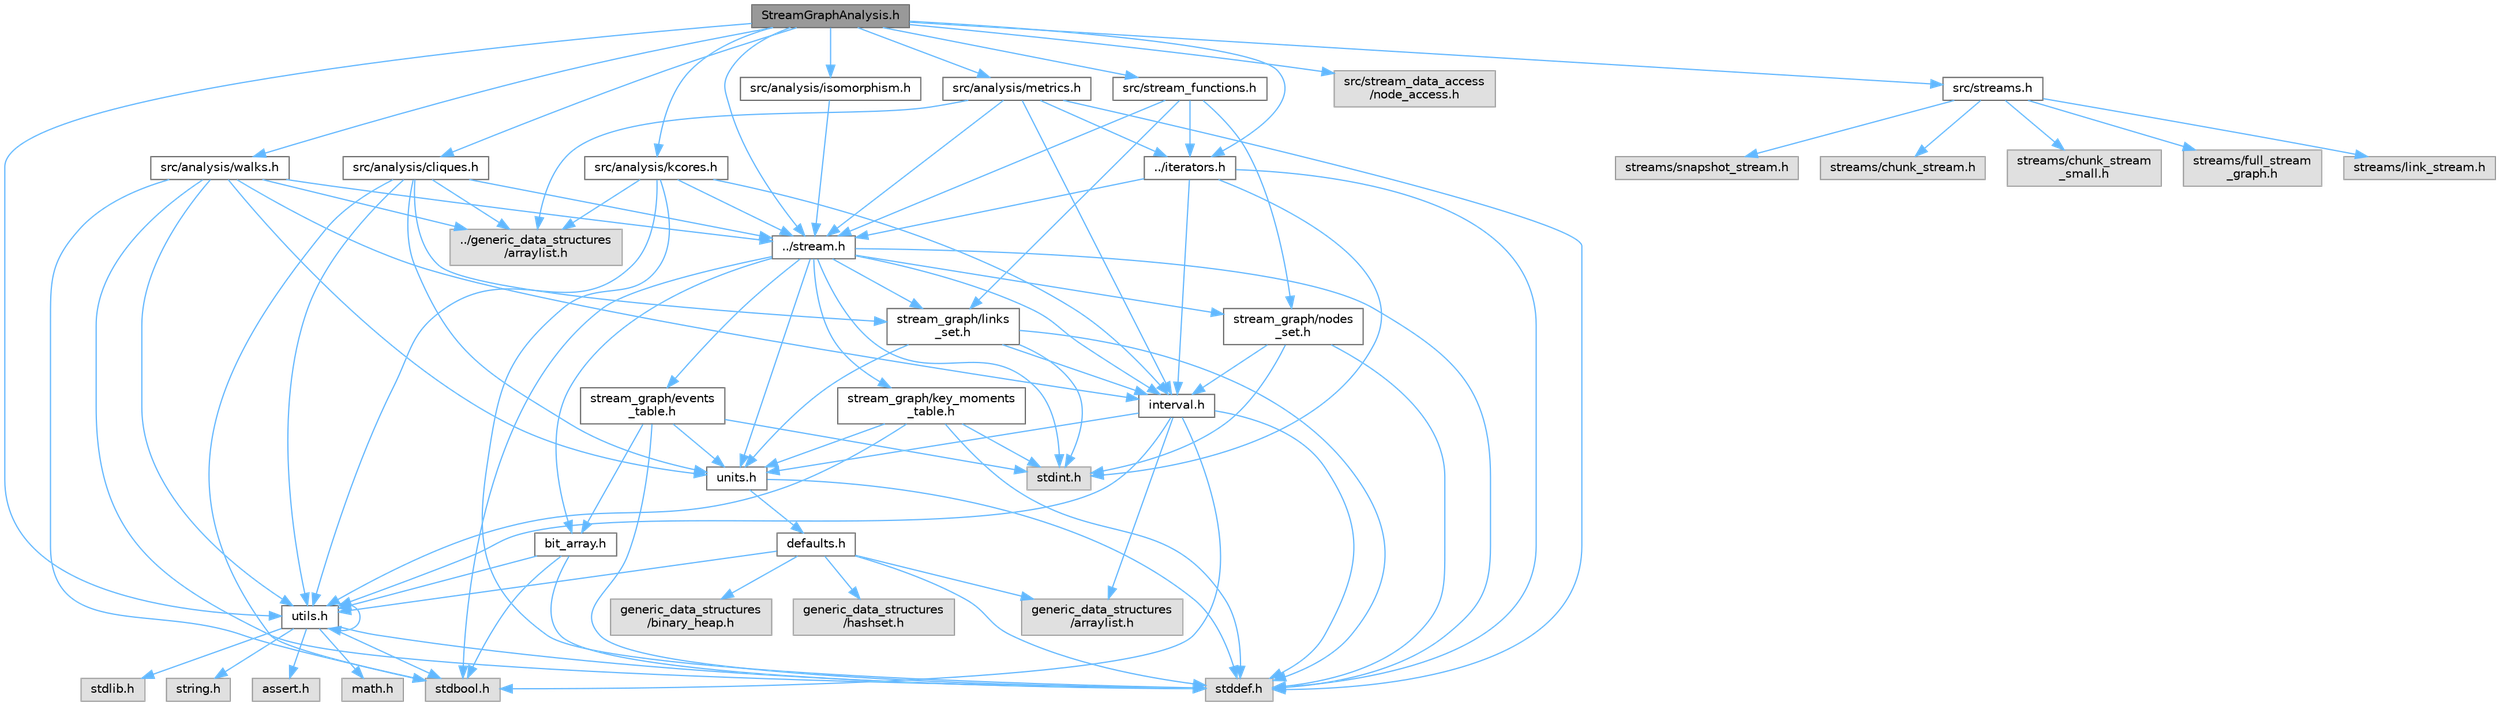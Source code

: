 digraph "StreamGraphAnalysis.h"
{
 // LATEX_PDF_SIZE
  bgcolor="transparent";
  edge [fontname=Helvetica,fontsize=10,labelfontname=Helvetica,labelfontsize=10];
  node [fontname=Helvetica,fontsize=10,shape=box,height=0.2,width=0.4];
  Node1 [id="Node000001",label="StreamGraphAnalysis.h",height=0.2,width=0.4,color="gray40", fillcolor="grey60", style="filled", fontcolor="black",tooltip="The main header file of the library."];
  Node1 -> Node2 [id="edge96_Node000001_Node000002",color="steelblue1",style="solid",tooltip=" "];
  Node2 [id="Node000002",label="src/analysis/cliques.h",height=0.2,width=0.4,color="grey40", fillcolor="white", style="filled",URL="$cliques_8h.html",tooltip="Find maximal cliques in a Stream."];
  Node2 -> Node3 [id="edge97_Node000002_Node000003",color="steelblue1",style="solid",tooltip=" "];
  Node3 [id="Node000003",label="../generic_data_structures\l/arraylist.h",height=0.2,width=0.4,color="grey60", fillcolor="#E0E0E0", style="filled",tooltip=" "];
  Node2 -> Node4 [id="edge98_Node000002_Node000004",color="steelblue1",style="solid",tooltip=" "];
  Node4 [id="Node000004",label="../stream.h",height=0.2,width=0.4,color="grey40", fillcolor="white", style="filled",URL="$stream_8h.html",tooltip="Create StreamGraph's and manipulate generic Stream's. A StreamGraph is the main data structure to rep..."];
  Node4 -> Node5 [id="edge99_Node000004_Node000005",color="steelblue1",style="solid",tooltip=" "];
  Node5 [id="Node000005",label="bit_array.h",height=0.2,width=0.4,color="grey40", fillcolor="white", style="filled",URL="$bit__array_8h.html",tooltip="A variable length array of bits and functions to manipulate it."];
  Node5 -> Node6 [id="edge100_Node000005_Node000006",color="steelblue1",style="solid",tooltip=" "];
  Node6 [id="Node000006",label="utils.h",height=0.2,width=0.4,color="grey40", fillcolor="white", style="filled",URL="$utils_8h_source.html",tooltip=" "];
  Node6 -> Node7 [id="edge101_Node000006_Node000007",color="steelblue1",style="solid",tooltip=" "];
  Node7 [id="Node000007",label="assert.h",height=0.2,width=0.4,color="grey60", fillcolor="#E0E0E0", style="filled",tooltip=" "];
  Node6 -> Node8 [id="edge102_Node000006_Node000008",color="steelblue1",style="solid",tooltip=" "];
  Node8 [id="Node000008",label="math.h",height=0.2,width=0.4,color="grey60", fillcolor="#E0E0E0", style="filled",tooltip=" "];
  Node6 -> Node9 [id="edge103_Node000006_Node000009",color="steelblue1",style="solid",tooltip=" "];
  Node9 [id="Node000009",label="stdbool.h",height=0.2,width=0.4,color="grey60", fillcolor="#E0E0E0", style="filled",tooltip=" "];
  Node6 -> Node10 [id="edge104_Node000006_Node000010",color="steelblue1",style="solid",tooltip=" "];
  Node10 [id="Node000010",label="stdlib.h",height=0.2,width=0.4,color="grey60", fillcolor="#E0E0E0", style="filled",tooltip=" "];
  Node6 -> Node6 [id="edge105_Node000006_Node000006",color="steelblue1",style="solid",tooltip=" "];
  Node6 -> Node11 [id="edge106_Node000006_Node000011",color="steelblue1",style="solid",tooltip=" "];
  Node11 [id="Node000011",label="stddef.h",height=0.2,width=0.4,color="grey60", fillcolor="#E0E0E0", style="filled",tooltip=" "];
  Node6 -> Node12 [id="edge107_Node000006_Node000012",color="steelblue1",style="solid",tooltip=" "];
  Node12 [id="Node000012",label="string.h",height=0.2,width=0.4,color="grey60", fillcolor="#E0E0E0", style="filled",tooltip=" "];
  Node5 -> Node9 [id="edge108_Node000005_Node000009",color="steelblue1",style="solid",tooltip=" "];
  Node5 -> Node11 [id="edge109_Node000005_Node000011",color="steelblue1",style="solid",tooltip=" "];
  Node4 -> Node13 [id="edge110_Node000004_Node000013",color="steelblue1",style="solid",tooltip=" "];
  Node13 [id="Node000013",label="interval.h",height=0.2,width=0.4,color="grey40", fillcolor="white", style="filled",URL="$interval_8h_source.html",tooltip=" "];
  Node13 -> Node14 [id="edge111_Node000013_Node000014",color="steelblue1",style="solid",tooltip=" "];
  Node14 [id="Node000014",label="generic_data_structures\l/arraylist.h",height=0.2,width=0.4,color="grey60", fillcolor="#E0E0E0", style="filled",tooltip=" "];
  Node13 -> Node15 [id="edge112_Node000013_Node000015",color="steelblue1",style="solid",tooltip=" "];
  Node15 [id="Node000015",label="units.h",height=0.2,width=0.4,color="grey40", fillcolor="white", style="filled",URL="$units_8h_source.html",tooltip=" "];
  Node15 -> Node16 [id="edge113_Node000015_Node000016",color="steelblue1",style="solid",tooltip=" "];
  Node16 [id="Node000016",label="defaults.h",height=0.2,width=0.4,color="grey40", fillcolor="white", style="filled",URL="$defaults_8h_source.html",tooltip=" "];
  Node16 -> Node14 [id="edge114_Node000016_Node000014",color="steelblue1",style="solid",tooltip=" "];
  Node16 -> Node17 [id="edge115_Node000016_Node000017",color="steelblue1",style="solid",tooltip=" "];
  Node17 [id="Node000017",label="generic_data_structures\l/binary_heap.h",height=0.2,width=0.4,color="grey60", fillcolor="#E0E0E0", style="filled",tooltip=" "];
  Node16 -> Node18 [id="edge116_Node000016_Node000018",color="steelblue1",style="solid",tooltip=" "];
  Node18 [id="Node000018",label="generic_data_structures\l/hashset.h",height=0.2,width=0.4,color="grey60", fillcolor="#E0E0E0", style="filled",tooltip=" "];
  Node16 -> Node6 [id="edge117_Node000016_Node000006",color="steelblue1",style="solid",tooltip=" "];
  Node16 -> Node11 [id="edge118_Node000016_Node000011",color="steelblue1",style="solid",tooltip=" "];
  Node15 -> Node11 [id="edge119_Node000015_Node000011",color="steelblue1",style="solid",tooltip=" "];
  Node13 -> Node6 [id="edge120_Node000013_Node000006",color="steelblue1",style="solid",tooltip=" "];
  Node13 -> Node9 [id="edge121_Node000013_Node000009",color="steelblue1",style="solid",tooltip=" "];
  Node13 -> Node11 [id="edge122_Node000013_Node000011",color="steelblue1",style="solid",tooltip=" "];
  Node4 -> Node19 [id="edge123_Node000004_Node000019",color="steelblue1",style="solid",tooltip=" "];
  Node19 [id="Node000019",label="stream_graph/events\l_table.h",height=0.2,width=0.4,color="grey40", fillcolor="white", style="filled",URL="$events__table_8h.html",tooltip=" "];
  Node19 -> Node5 [id="edge124_Node000019_Node000005",color="steelblue1",style="solid",tooltip=" "];
  Node19 -> Node15 [id="edge125_Node000019_Node000015",color="steelblue1",style="solid",tooltip=" "];
  Node19 -> Node11 [id="edge126_Node000019_Node000011",color="steelblue1",style="solid",tooltip=" "];
  Node19 -> Node20 [id="edge127_Node000019_Node000020",color="steelblue1",style="solid",tooltip=" "];
  Node20 [id="Node000020",label="stdint.h",height=0.2,width=0.4,color="grey60", fillcolor="#E0E0E0", style="filled",tooltip=" "];
  Node4 -> Node21 [id="edge128_Node000004_Node000021",color="steelblue1",style="solid",tooltip=" "];
  Node21 [id="Node000021",label="stream_graph/key_moments\l_table.h",height=0.2,width=0.4,color="grey40", fillcolor="white", style="filled",URL="$key__moments__table_8h_source.html",tooltip=" "];
  Node21 -> Node15 [id="edge129_Node000021_Node000015",color="steelblue1",style="solid",tooltip=" "];
  Node21 -> Node6 [id="edge130_Node000021_Node000006",color="steelblue1",style="solid",tooltip=" "];
  Node21 -> Node11 [id="edge131_Node000021_Node000011",color="steelblue1",style="solid",tooltip=" "];
  Node21 -> Node20 [id="edge132_Node000021_Node000020",color="steelblue1",style="solid",tooltip=" "];
  Node4 -> Node22 [id="edge133_Node000004_Node000022",color="steelblue1",style="solid",tooltip=" "];
  Node22 [id="Node000022",label="stream_graph/links\l_set.h",height=0.2,width=0.4,color="grey40", fillcolor="white", style="filled",URL="$links__set_8h_source.html",tooltip=" "];
  Node22 -> Node13 [id="edge134_Node000022_Node000013",color="steelblue1",style="solid",tooltip=" "];
  Node22 -> Node15 [id="edge135_Node000022_Node000015",color="steelblue1",style="solid",tooltip=" "];
  Node22 -> Node11 [id="edge136_Node000022_Node000011",color="steelblue1",style="solid",tooltip=" "];
  Node22 -> Node20 [id="edge137_Node000022_Node000020",color="steelblue1",style="solid",tooltip=" "];
  Node4 -> Node23 [id="edge138_Node000004_Node000023",color="steelblue1",style="solid",tooltip=" "];
  Node23 [id="Node000023",label="stream_graph/nodes\l_set.h",height=0.2,width=0.4,color="grey40", fillcolor="white", style="filled",URL="$nodes__set_8h.html",tooltip="A node and a set of nodes of a StreamGraph."];
  Node23 -> Node13 [id="edge139_Node000023_Node000013",color="steelblue1",style="solid",tooltip=" "];
  Node23 -> Node11 [id="edge140_Node000023_Node000011",color="steelblue1",style="solid",tooltip=" "];
  Node23 -> Node20 [id="edge141_Node000023_Node000020",color="steelblue1",style="solid",tooltip=" "];
  Node4 -> Node15 [id="edge142_Node000004_Node000015",color="steelblue1",style="solid",tooltip=" "];
  Node4 -> Node9 [id="edge143_Node000004_Node000009",color="steelblue1",style="solid",tooltip=" "];
  Node4 -> Node11 [id="edge144_Node000004_Node000011",color="steelblue1",style="solid",tooltip=" "];
  Node4 -> Node20 [id="edge145_Node000004_Node000020",color="steelblue1",style="solid",tooltip=" "];
  Node2 -> Node22 [id="edge146_Node000002_Node000022",color="steelblue1",style="solid",tooltip=" "];
  Node2 -> Node15 [id="edge147_Node000002_Node000015",color="steelblue1",style="solid",tooltip=" "];
  Node2 -> Node6 [id="edge148_Node000002_Node000006",color="steelblue1",style="solid",tooltip=" "];
  Node2 -> Node9 [id="edge149_Node000002_Node000009",color="steelblue1",style="solid",tooltip=" "];
  Node1 -> Node24 [id="edge150_Node000001_Node000024",color="steelblue1",style="solid",tooltip=" "];
  Node24 [id="Node000024",label="src/analysis/isomorphism.h",height=0.2,width=0.4,color="grey40", fillcolor="white", style="filled",URL="$isomorphism_8h.html",tooltip="Functions to check if two streamgraphs are isomorphic."];
  Node24 -> Node4 [id="edge151_Node000024_Node000004",color="steelblue1",style="solid",tooltip=" "];
  Node1 -> Node25 [id="edge152_Node000001_Node000025",color="steelblue1",style="solid",tooltip=" "];
  Node25 [id="Node000025",label="src/analysis/kcores.h",height=0.2,width=0.4,color="grey40", fillcolor="white", style="filled",URL="$kcores_8h.html",tooltip="Functions to compute the k-cores of a Stream."];
  Node25 -> Node3 [id="edge153_Node000025_Node000003",color="steelblue1",style="solid",tooltip=" "];
  Node25 -> Node13 [id="edge154_Node000025_Node000013",color="steelblue1",style="solid",tooltip=" "];
  Node25 -> Node4 [id="edge155_Node000025_Node000004",color="steelblue1",style="solid",tooltip=" "];
  Node25 -> Node6 [id="edge156_Node000025_Node000006",color="steelblue1",style="solid",tooltip=" "];
  Node25 -> Node11 [id="edge157_Node000025_Node000011",color="steelblue1",style="solid",tooltip=" "];
  Node1 -> Node26 [id="edge158_Node000001_Node000026",color="steelblue1",style="solid",tooltip=" "];
  Node26 [id="Node000026",label="src/analysis/metrics.h",height=0.2,width=0.4,color="grey40", fillcolor="white", style="filled",URL="$metrics_8h.html",tooltip="Functions to compute metrics on a Stream."];
  Node26 -> Node3 [id="edge159_Node000026_Node000003",color="steelblue1",style="solid",tooltip=" "];
  Node26 -> Node13 [id="edge160_Node000026_Node000013",color="steelblue1",style="solid",tooltip=" "];
  Node26 -> Node27 [id="edge161_Node000026_Node000027",color="steelblue1",style="solid",tooltip=" "];
  Node27 [id="Node000027",label="../iterators.h",height=0.2,width=0.4,color="grey40", fillcolor="white", style="filled",URL="$iterators_8h.html",tooltip="Iterators over nodes, links and time intervals."];
  Node27 -> Node13 [id="edge162_Node000027_Node000013",color="steelblue1",style="solid",tooltip=" "];
  Node27 -> Node4 [id="edge163_Node000027_Node000004",color="steelblue1",style="solid",tooltip=" "];
  Node27 -> Node11 [id="edge164_Node000027_Node000011",color="steelblue1",style="solid",tooltip=" "];
  Node27 -> Node20 [id="edge165_Node000027_Node000020",color="steelblue1",style="solid",tooltip=" "];
  Node26 -> Node4 [id="edge166_Node000026_Node000004",color="steelblue1",style="solid",tooltip=" "];
  Node26 -> Node11 [id="edge167_Node000026_Node000011",color="steelblue1",style="solid",tooltip=" "];
  Node1 -> Node28 [id="edge168_Node000001_Node000028",color="steelblue1",style="solid",tooltip=" "];
  Node28 [id="Node000028",label="src/analysis/walks.h",height=0.2,width=0.4,color="grey40", fillcolor="white", style="filled",URL="$walks_8h_source.html",tooltip=" "];
  Node28 -> Node3 [id="edge169_Node000028_Node000003",color="steelblue1",style="solid",tooltip=" "];
  Node28 -> Node13 [id="edge170_Node000028_Node000013",color="steelblue1",style="solid",tooltip=" "];
  Node28 -> Node4 [id="edge171_Node000028_Node000004",color="steelblue1",style="solid",tooltip=" "];
  Node28 -> Node15 [id="edge172_Node000028_Node000015",color="steelblue1",style="solid",tooltip=" "];
  Node28 -> Node6 [id="edge173_Node000028_Node000006",color="steelblue1",style="solid",tooltip=" "];
  Node28 -> Node9 [id="edge174_Node000028_Node000009",color="steelblue1",style="solid",tooltip=" "];
  Node28 -> Node11 [id="edge175_Node000028_Node000011",color="steelblue1",style="solid",tooltip=" "];
  Node1 -> Node27 [id="edge176_Node000001_Node000027",color="steelblue1",style="solid",tooltip=" "];
  Node1 -> Node4 [id="edge177_Node000001_Node000004",color="steelblue1",style="solid",tooltip=" "];
  Node1 -> Node29 [id="edge178_Node000001_Node000029",color="steelblue1",style="solid",tooltip=" "];
  Node29 [id="Node000029",label="src/stream_data_access\l/node_access.h",height=0.2,width=0.4,color="grey60", fillcolor="#E0E0E0", style="filled",tooltip=" "];
  Node1 -> Node30 [id="edge179_Node000001_Node000030",color="steelblue1",style="solid",tooltip=" "];
  Node30 [id="Node000030",label="src/stream_functions.h",height=0.2,width=0.4,color="grey40", fillcolor="white", style="filled",URL="$stream__functions_8h.html",tooltip="Functions to access the data of a StreamGraph."];
  Node30 -> Node27 [id="edge180_Node000030_Node000027",color="steelblue1",style="solid",tooltip=" "];
  Node30 -> Node4 [id="edge181_Node000030_Node000004",color="steelblue1",style="solid",tooltip=" "];
  Node30 -> Node22 [id="edge182_Node000030_Node000022",color="steelblue1",style="solid",tooltip=" "];
  Node30 -> Node23 [id="edge183_Node000030_Node000023",color="steelblue1",style="solid",tooltip=" "];
  Node1 -> Node31 [id="edge184_Node000001_Node000031",color="steelblue1",style="solid",tooltip=" "];
  Node31 [id="Node000031",label="src/streams.h",height=0.2,width=0.4,color="grey40", fillcolor="white", style="filled",URL="$streams_8h.html",tooltip="Utility header to include all types of streams at once."];
  Node31 -> Node32 [id="edge185_Node000031_Node000032",color="steelblue1",style="solid",tooltip=" "];
  Node32 [id="Node000032",label="streams/chunk_stream.h",height=0.2,width=0.4,color="grey60", fillcolor="#E0E0E0", style="filled",tooltip=" "];
  Node31 -> Node33 [id="edge186_Node000031_Node000033",color="steelblue1",style="solid",tooltip=" "];
  Node33 [id="Node000033",label="streams/chunk_stream\l_small.h",height=0.2,width=0.4,color="grey60", fillcolor="#E0E0E0", style="filled",tooltip=" "];
  Node31 -> Node34 [id="edge187_Node000031_Node000034",color="steelblue1",style="solid",tooltip=" "];
  Node34 [id="Node000034",label="streams/full_stream\l_graph.h",height=0.2,width=0.4,color="grey60", fillcolor="#E0E0E0", style="filled",tooltip=" "];
  Node31 -> Node35 [id="edge188_Node000031_Node000035",color="steelblue1",style="solid",tooltip=" "];
  Node35 [id="Node000035",label="streams/link_stream.h",height=0.2,width=0.4,color="grey60", fillcolor="#E0E0E0", style="filled",tooltip=" "];
  Node31 -> Node36 [id="edge189_Node000031_Node000036",color="steelblue1",style="solid",tooltip=" "];
  Node36 [id="Node000036",label="streams/snapshot_stream.h",height=0.2,width=0.4,color="grey60", fillcolor="#E0E0E0", style="filled",tooltip=" "];
  Node1 -> Node6 [id="edge190_Node000001_Node000006",color="steelblue1",style="solid",tooltip=" "];
}
